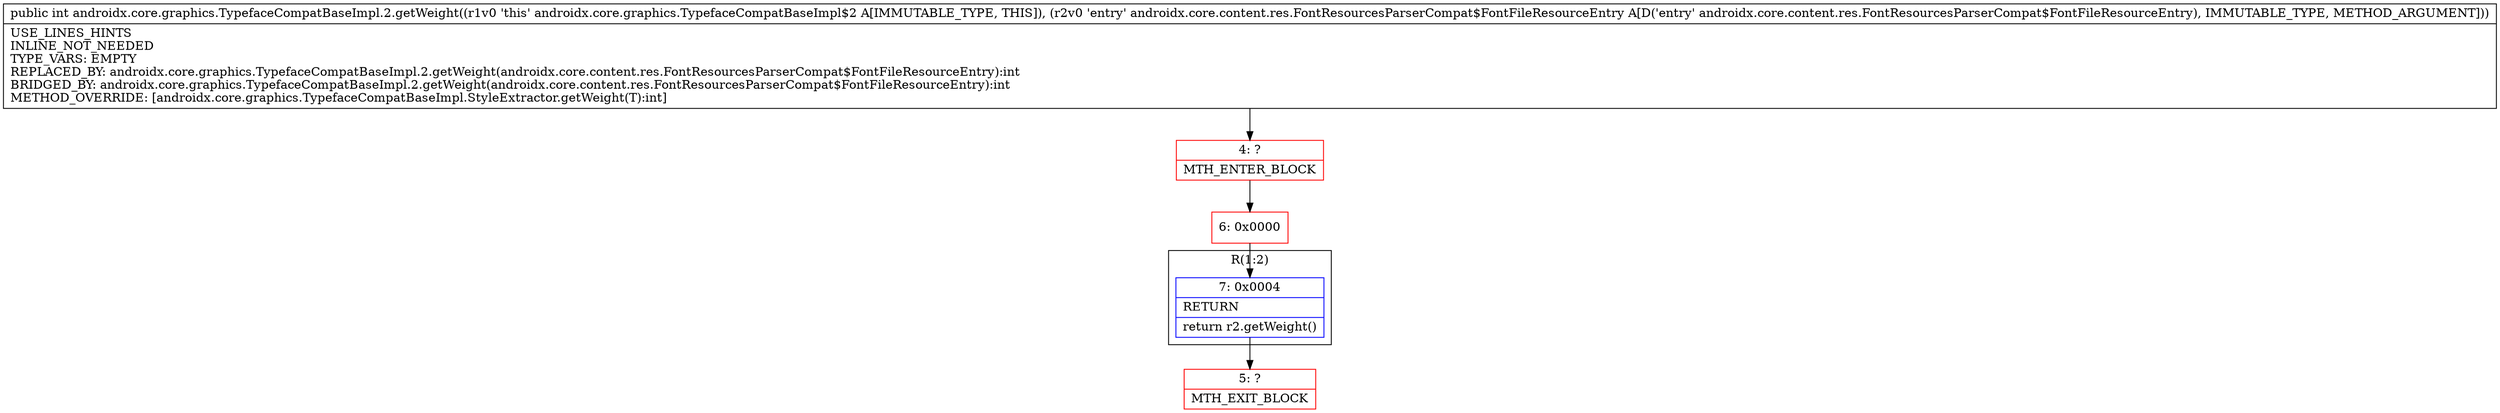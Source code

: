 digraph "CFG forandroidx.core.graphics.TypefaceCompatBaseImpl.2.getWeight(Landroidx\/core\/content\/res\/FontResourcesParserCompat$FontFileResourceEntry;)I" {
subgraph cluster_Region_558815078 {
label = "R(1:2)";
node [shape=record,color=blue];
Node_7 [shape=record,label="{7\:\ 0x0004|RETURN\l|return r2.getWeight()\l}"];
}
Node_4 [shape=record,color=red,label="{4\:\ ?|MTH_ENTER_BLOCK\l}"];
Node_6 [shape=record,color=red,label="{6\:\ 0x0000}"];
Node_5 [shape=record,color=red,label="{5\:\ ?|MTH_EXIT_BLOCK\l}"];
MethodNode[shape=record,label="{public int androidx.core.graphics.TypefaceCompatBaseImpl.2.getWeight((r1v0 'this' androidx.core.graphics.TypefaceCompatBaseImpl$2 A[IMMUTABLE_TYPE, THIS]), (r2v0 'entry' androidx.core.content.res.FontResourcesParserCompat$FontFileResourceEntry A[D('entry' androidx.core.content.res.FontResourcesParserCompat$FontFileResourceEntry), IMMUTABLE_TYPE, METHOD_ARGUMENT]))  | USE_LINES_HINTS\lINLINE_NOT_NEEDED\lTYPE_VARS: EMPTY\lREPLACED_BY: androidx.core.graphics.TypefaceCompatBaseImpl.2.getWeight(androidx.core.content.res.FontResourcesParserCompat$FontFileResourceEntry):int\lBRIDGED_BY: androidx.core.graphics.TypefaceCompatBaseImpl.2.getWeight(androidx.core.content.res.FontResourcesParserCompat$FontFileResourceEntry):int\lMETHOD_OVERRIDE: [androidx.core.graphics.TypefaceCompatBaseImpl.StyleExtractor.getWeight(T):int]\l}"];
MethodNode -> Node_4;Node_7 -> Node_5;
Node_4 -> Node_6;
Node_6 -> Node_7;
}

